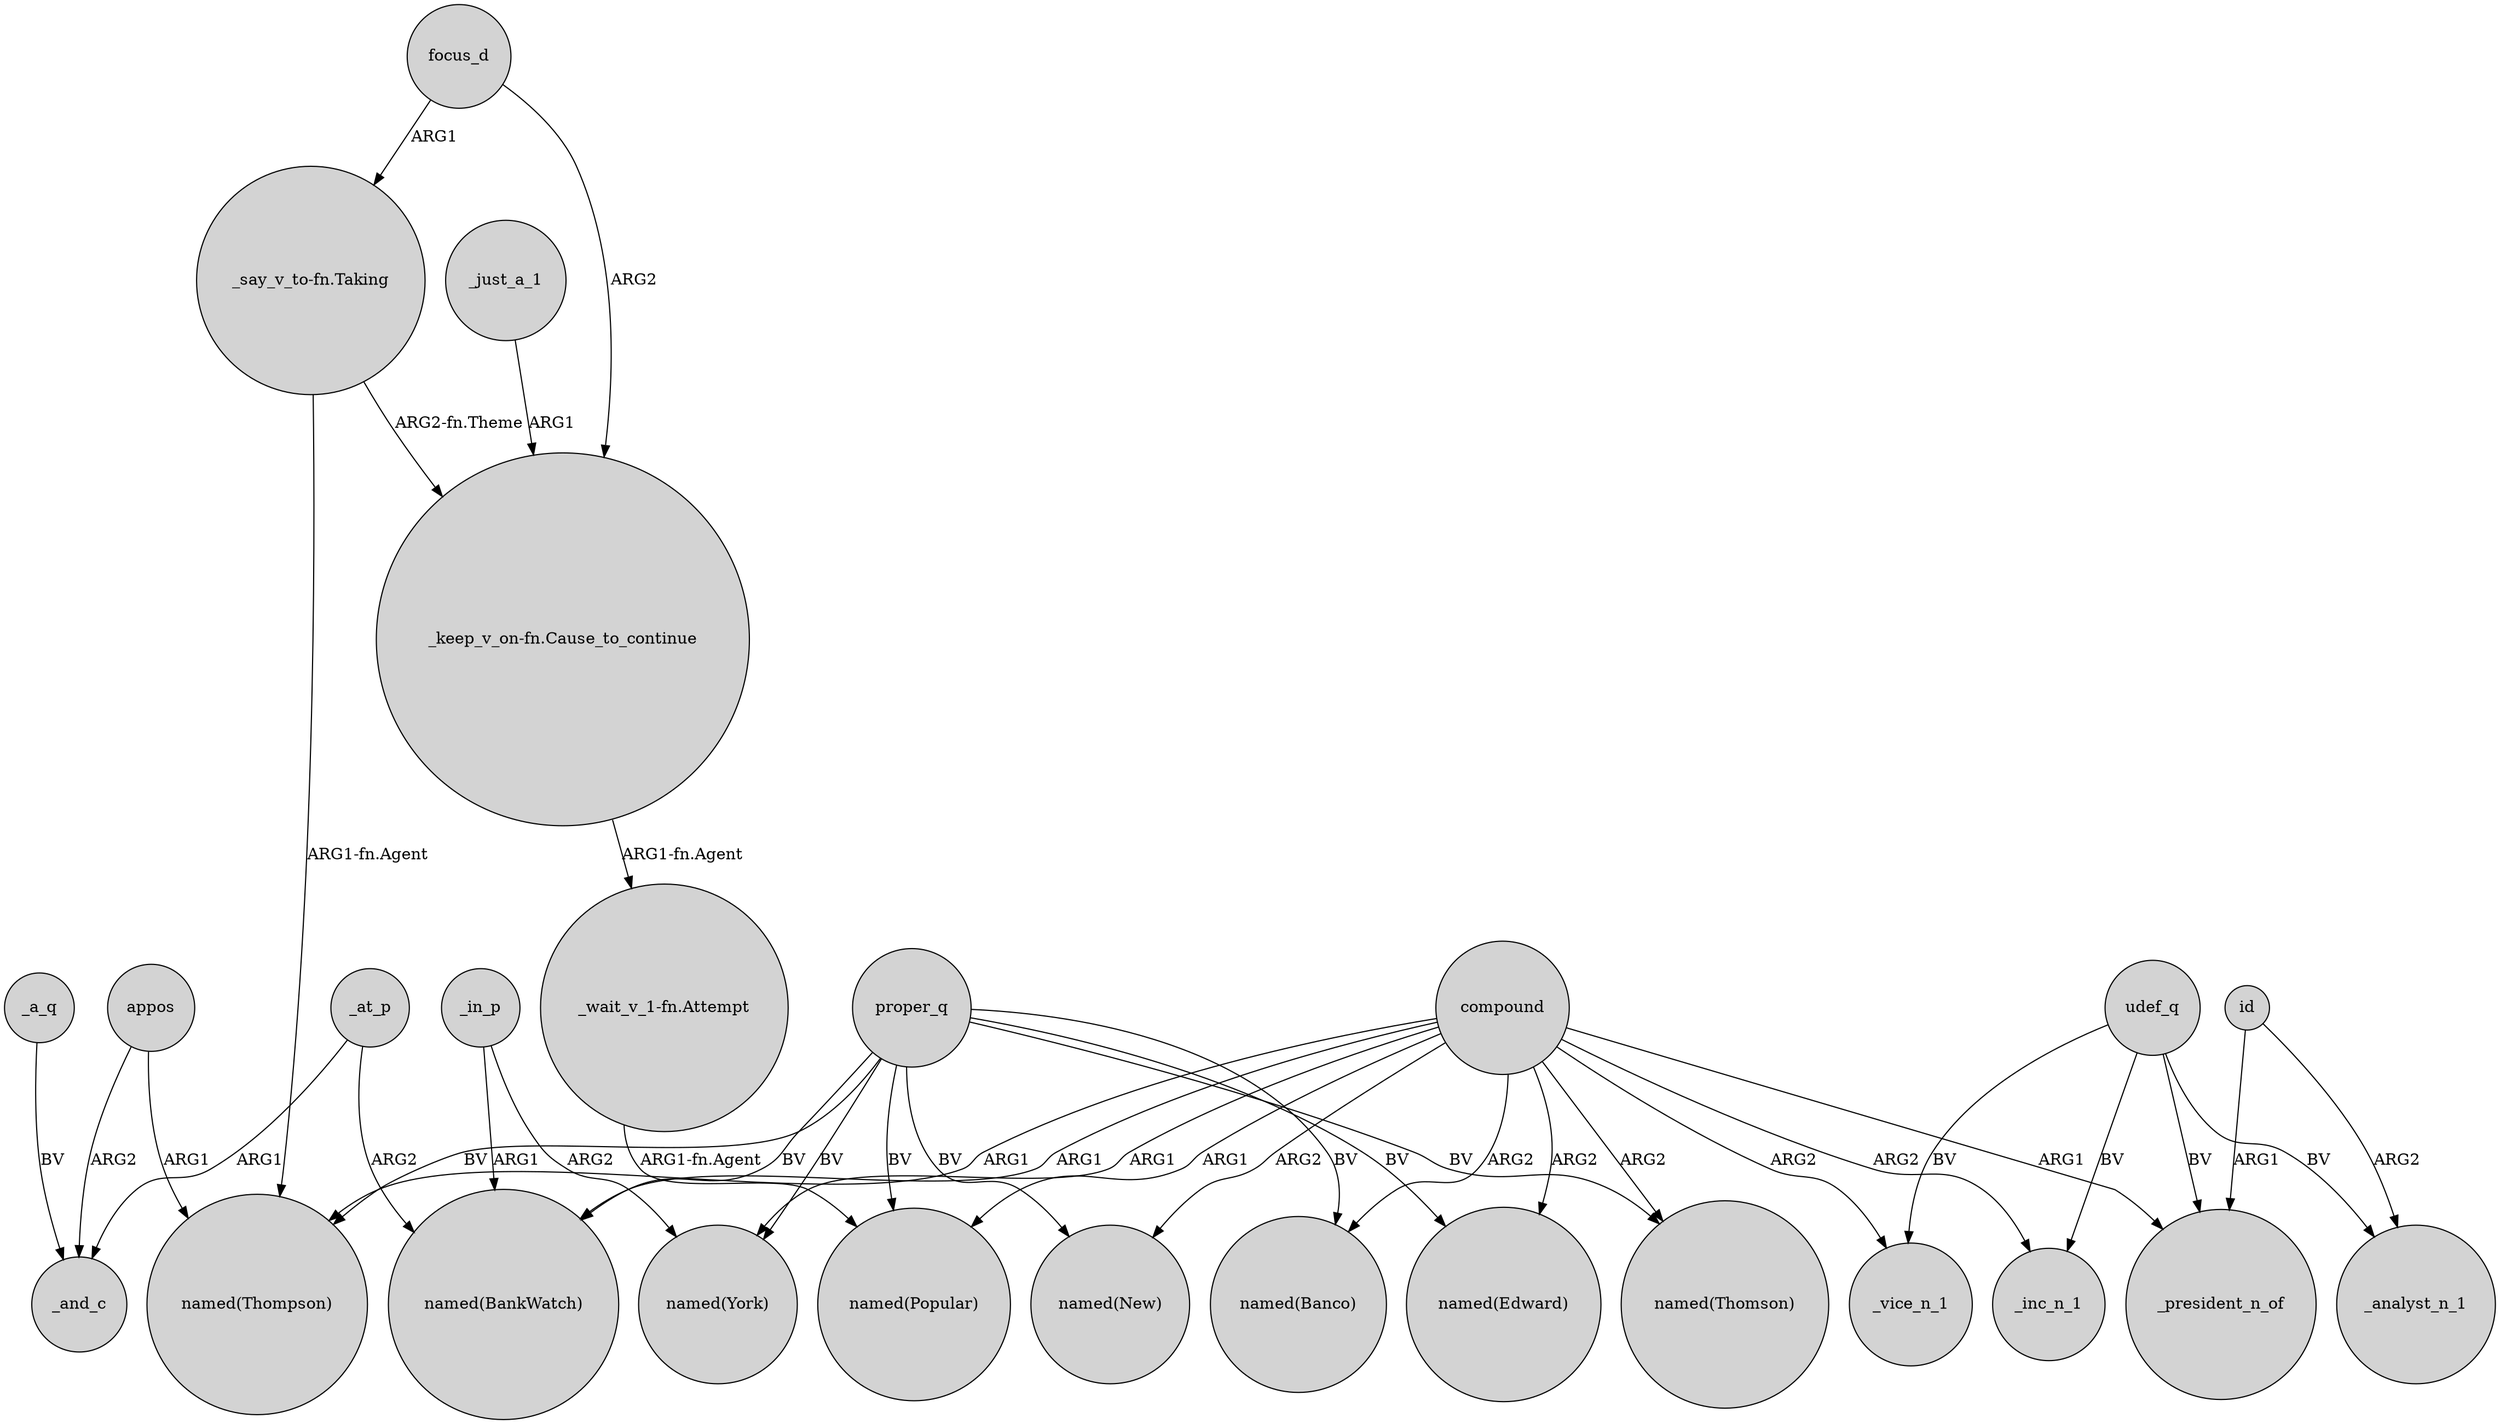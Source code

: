 digraph {
	node [shape=circle style=filled]
	"_keep_v_on-fn.Cause_to_continue" -> "_wait_v_1-fn.Attempt" [label="ARG1-fn.Agent"]
	appos -> _and_c [label=ARG2]
	compound -> "named(Thompson)" [label=ARG1]
	focus_d -> "_say_v_to-fn.Taking" [label=ARG1]
	id -> _analyst_n_1 [label=ARG2]
	udef_q -> _analyst_n_1 [label=BV]
	compound -> "named(New)" [label=ARG2]
	_a_q -> _and_c [label=BV]
	appos -> "named(Thompson)" [label=ARG1]
	"_wait_v_1-fn.Attempt" -> "named(Popular)" [label="ARG1-fn.Agent"]
	proper_q -> "named(New)" [label=BV]
	compound -> "named(Edward)" [label=ARG2]
	proper_q -> "named(Popular)" [label=BV]
	_at_p -> _and_c [label=ARG1]
	proper_q -> "named(York)" [label=BV]
	proper_q -> "named(Thompson)" [label=BV]
	compound -> "named(Banco)" [label=ARG2]
	udef_q -> _inc_n_1 [label=BV]
	compound -> "named(Popular)" [label=ARG1]
	udef_q -> _vice_n_1 [label=BV]
	id -> _president_n_of [label=ARG1]
	compound -> _inc_n_1 [label=ARG2]
	_in_p -> "named(York)" [label=ARG2]
	_in_p -> "named(BankWatch)" [label=ARG1]
	proper_q -> "named(BankWatch)" [label=BV]
	"_say_v_to-fn.Taking" -> "_keep_v_on-fn.Cause_to_continue" [label="ARG2-fn.Theme"]
	_at_p -> "named(BankWatch)" [label=ARG2]
	compound -> "named(Thomson)" [label=ARG2]
	proper_q -> "named(Banco)" [label=BV]
	compound -> _vice_n_1 [label=ARG2]
	compound -> "named(BankWatch)" [label=ARG1]
	proper_q -> "named(Edward)" [label=BV]
	compound -> _president_n_of [label=ARG1]
	focus_d -> "_keep_v_on-fn.Cause_to_continue" [label=ARG2]
	compound -> "named(York)" [label=ARG1]
	_just_a_1 -> "_keep_v_on-fn.Cause_to_continue" [label=ARG1]
	udef_q -> _president_n_of [label=BV]
	"_say_v_to-fn.Taking" -> "named(Thompson)" [label="ARG1-fn.Agent"]
	proper_q -> "named(Thomson)" [label=BV]
}
